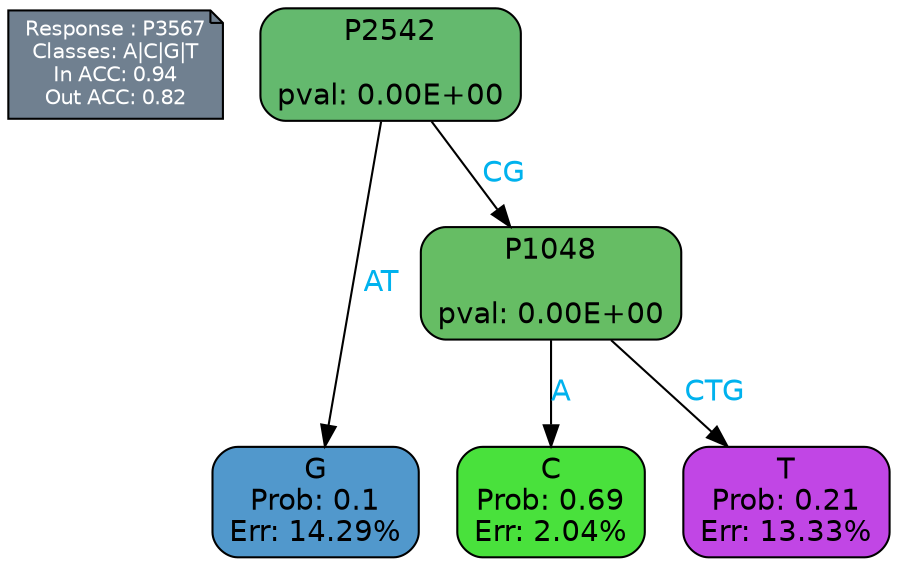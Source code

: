 digraph Tree {
node [shape=box, style="filled, rounded", color="black", fontname=helvetica] ;
graph [ranksep=equally, splines=polylines, bgcolor=transparent, dpi=600] ;
edge [fontname=helvetica] ;
LEGEND [label="Response : P3567
Classes: A|C|G|T
In ACC: 0.94
Out ACC: 0.82
",shape=note,align=left,style=filled,fillcolor="slategray",fontcolor="white",fontsize=10];1 [label="P2542

pval: 0.00E+00", fillcolor="#64b96e"] ;
2 [label="G
Prob: 0.1
Err: 14.29%", fillcolor="#5198cc"] ;
3 [label="P1048

pval: 0.00E+00", fillcolor="#66bd64"] ;
4 [label="C
Prob: 0.69
Err: 2.04%", fillcolor="#49e13c"] ;
5 [label="T
Prob: 0.21
Err: 13.33%", fillcolor="#c146e5"] ;
1 -> 2 [label="AT",fontcolor=deepskyblue2] ;
1 -> 3 [label="CG",fontcolor=deepskyblue2] ;
3 -> 4 [label="A",fontcolor=deepskyblue2] ;
3 -> 5 [label="CTG",fontcolor=deepskyblue2] ;
{rank = same; 2;4;5;}{rank = same; LEGEND;1;}}